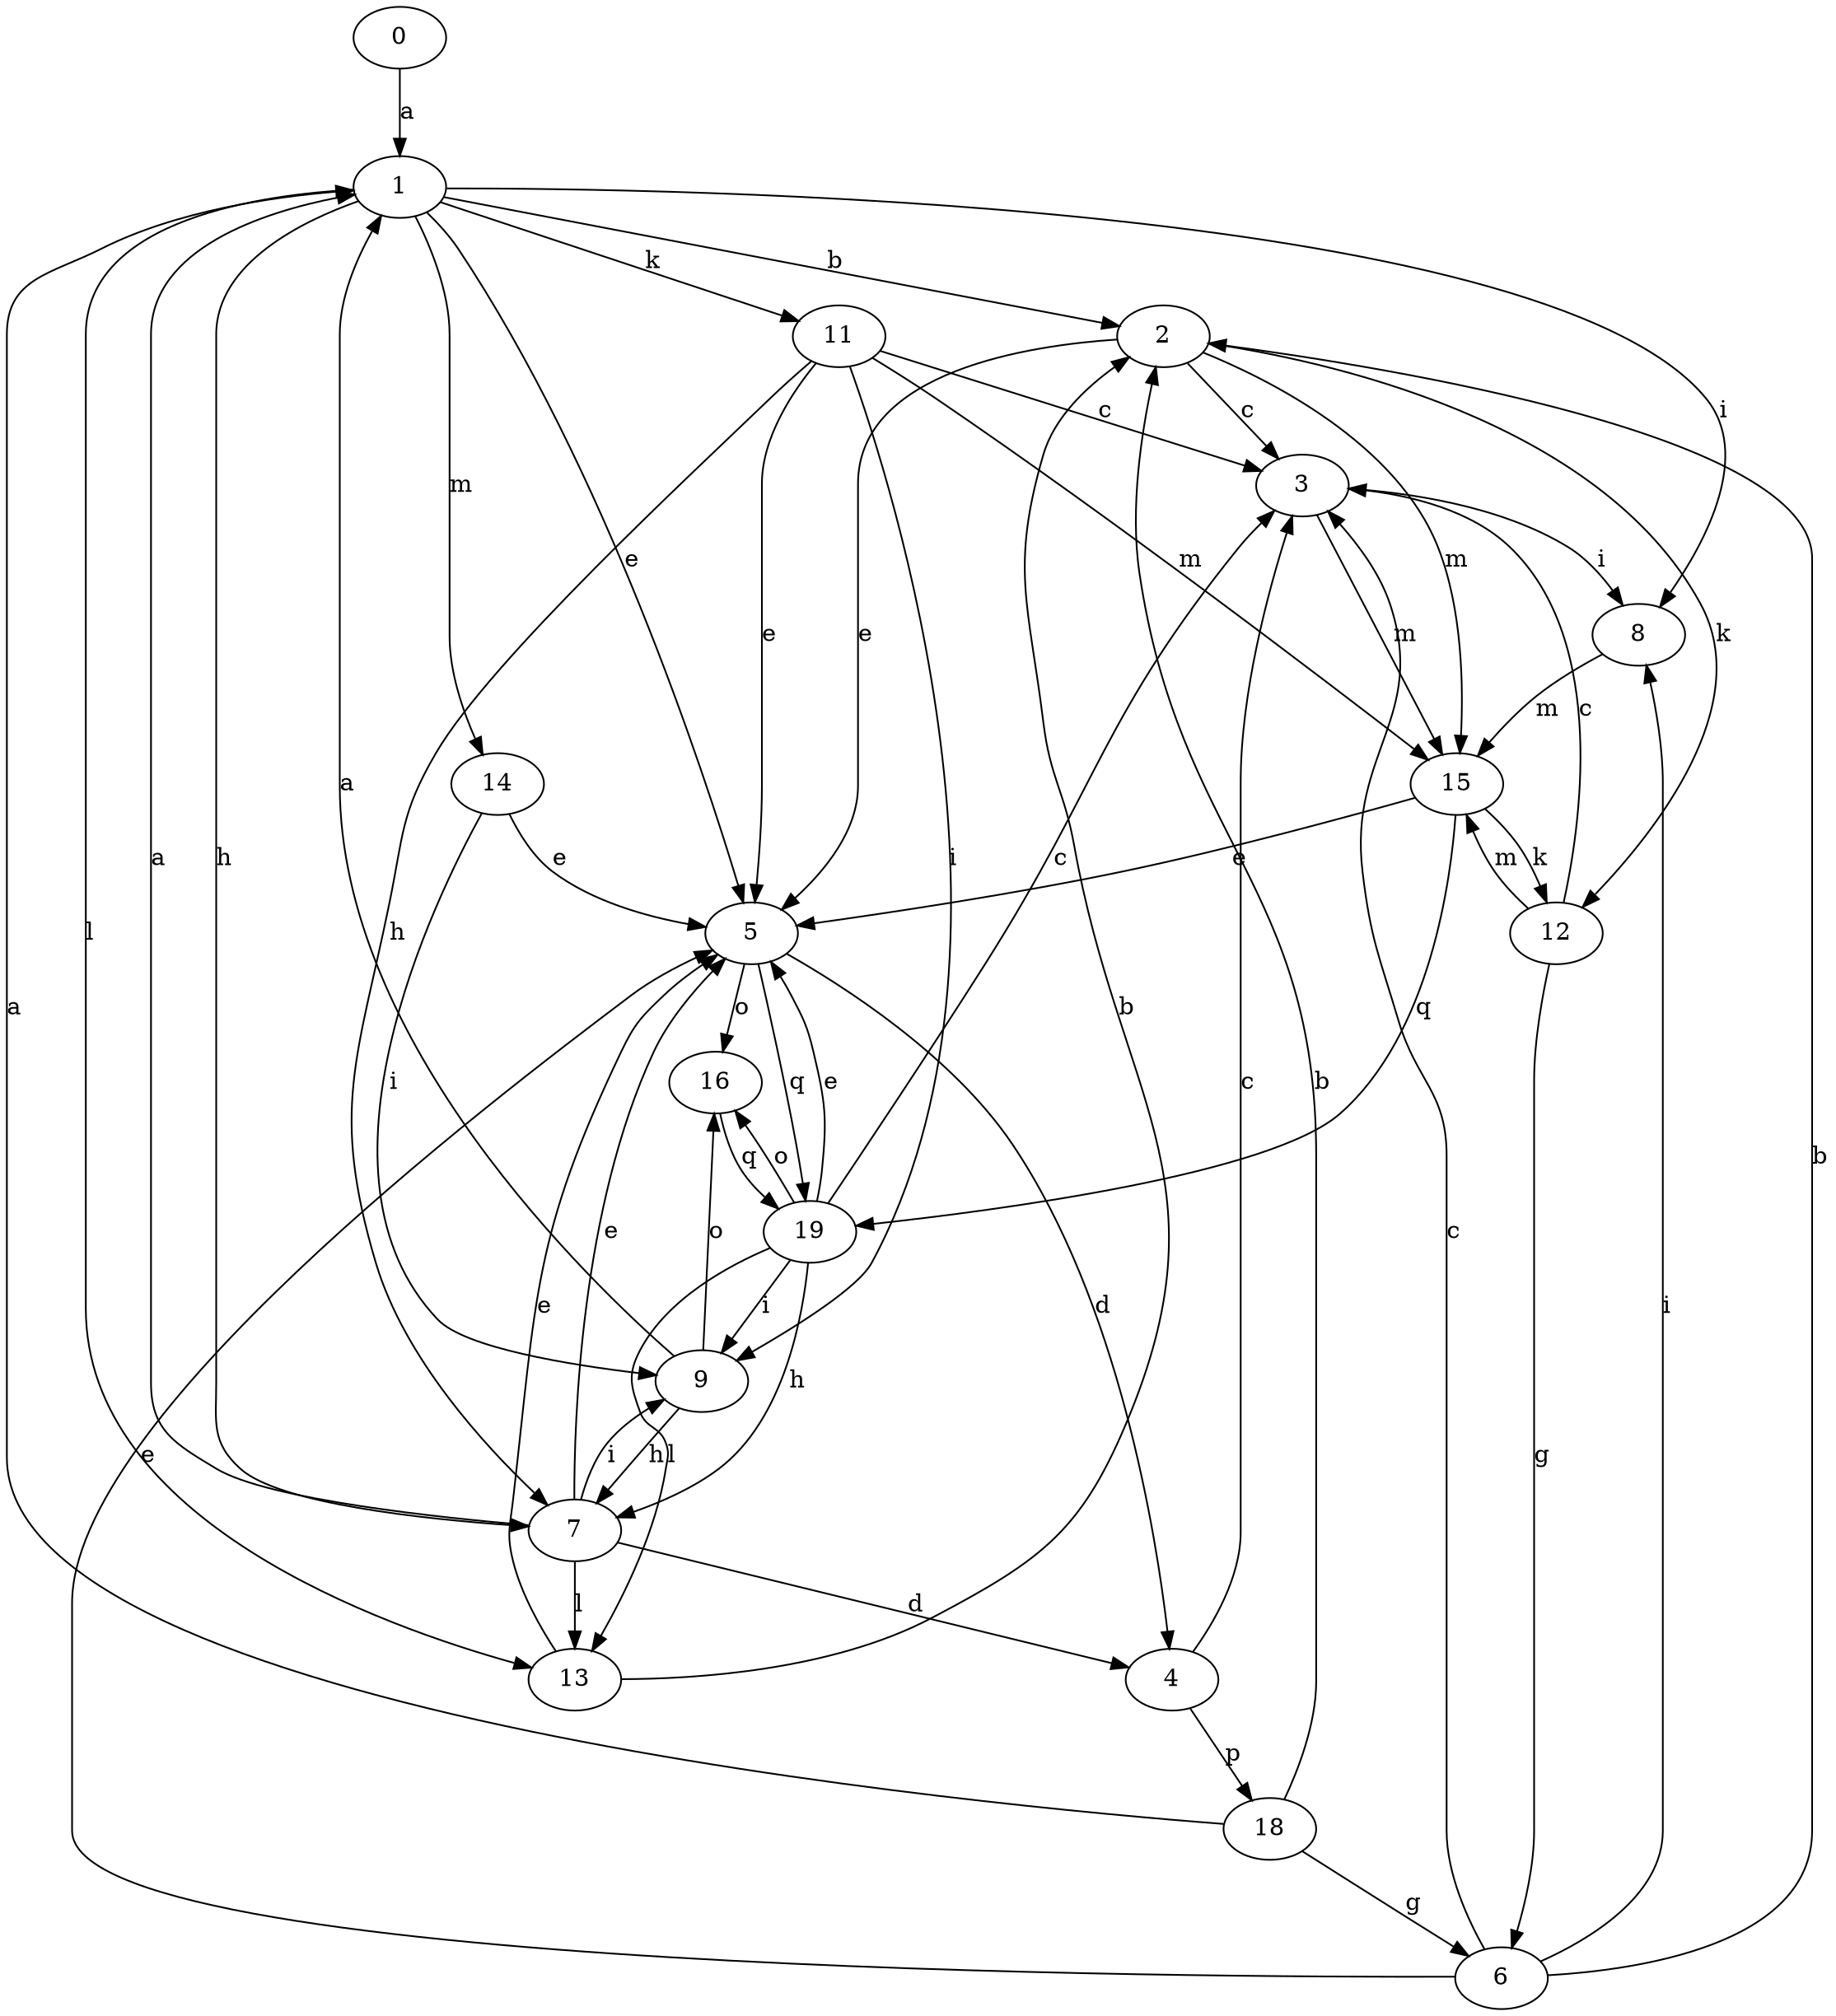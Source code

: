 strict digraph  {
1;
2;
3;
4;
5;
6;
7;
8;
9;
11;
12;
13;
14;
15;
0;
16;
18;
19;
1 -> 2  [label=b];
1 -> 5  [label=e];
1 -> 7  [label=h];
1 -> 8  [label=i];
1 -> 11  [label=k];
1 -> 13  [label=l];
1 -> 14  [label=m];
2 -> 3  [label=c];
2 -> 5  [label=e];
2 -> 12  [label=k];
2 -> 15  [label=m];
3 -> 8  [label=i];
3 -> 15  [label=m];
4 -> 3  [label=c];
4 -> 18  [label=p];
5 -> 4  [label=d];
5 -> 16  [label=o];
5 -> 19  [label=q];
6 -> 2  [label=b];
6 -> 3  [label=c];
6 -> 5  [label=e];
6 -> 8  [label=i];
7 -> 1  [label=a];
7 -> 4  [label=d];
7 -> 5  [label=e];
7 -> 9  [label=i];
7 -> 13  [label=l];
8 -> 15  [label=m];
9 -> 1  [label=a];
9 -> 7  [label=h];
9 -> 16  [label=o];
11 -> 3  [label=c];
11 -> 5  [label=e];
11 -> 7  [label=h];
11 -> 9  [label=i];
11 -> 15  [label=m];
12 -> 3  [label=c];
12 -> 6  [label=g];
12 -> 15  [label=m];
13 -> 2  [label=b];
13 -> 5  [label=e];
14 -> 5  [label=e];
14 -> 9  [label=i];
15 -> 5  [label=e];
15 -> 12  [label=k];
15 -> 19  [label=q];
0 -> 1  [label=a];
16 -> 19  [label=q];
18 -> 1  [label=a];
18 -> 2  [label=b];
18 -> 6  [label=g];
19 -> 3  [label=c];
19 -> 5  [label=e];
19 -> 7  [label=h];
19 -> 9  [label=i];
19 -> 13  [label=l];
19 -> 16  [label=o];
}
